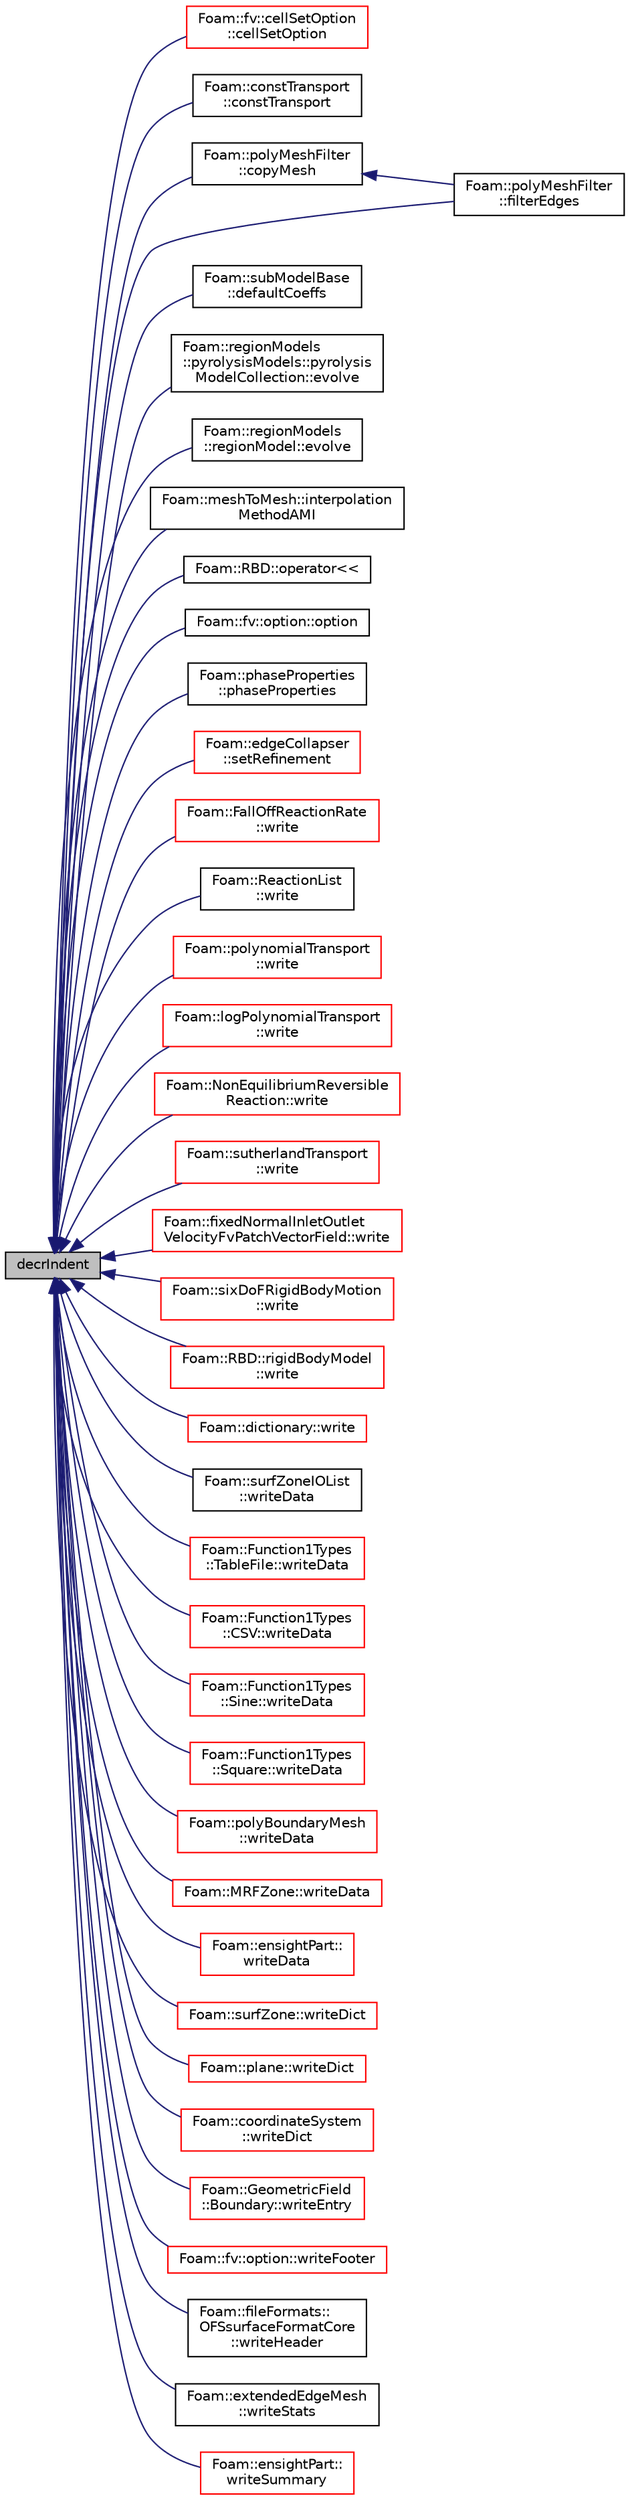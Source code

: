 digraph "decrIndent"
{
  bgcolor="transparent";
  edge [fontname="Helvetica",fontsize="10",labelfontname="Helvetica",labelfontsize="10"];
  node [fontname="Helvetica",fontsize="10",shape=record];
  rankdir="LR";
  Node1 [label="decrIndent",height=0.2,width=0.4,color="black", fillcolor="grey75", style="filled", fontcolor="black"];
  Node1 -> Node2 [dir="back",color="midnightblue",fontsize="10",style="solid",fontname="Helvetica"];
  Node2 [label="Foam::fv::cellSetOption\l::cellSetOption",height=0.2,width=0.4,color="red",URL="$a00224.html#a7d925e380a1fb1d2a09592f3112a6a25",tooltip="Construct from components. "];
  Node1 -> Node3 [dir="back",color="midnightblue",fontsize="10",style="solid",fontname="Helvetica"];
  Node3 [label="Foam::constTransport\l::constTransport",height=0.2,width=0.4,color="black",URL="$a00398.html#a82f6d2852c01dadf31823085c94ab7fd",tooltip="Construct from dictionary. "];
  Node1 -> Node4 [dir="back",color="midnightblue",fontsize="10",style="solid",fontname="Helvetica"];
  Node4 [label="Foam::polyMeshFilter\l::copyMesh",height=0.2,width=0.4,color="black",URL="$a01956.html#a6d46f578539dd45f89a6ea89738c75b5",tooltip="Return a copy of an fvMesh. "];
  Node4 -> Node5 [dir="back",color="midnightblue",fontsize="10",style="solid",fontname="Helvetica"];
  Node5 [label="Foam::polyMeshFilter\l::filterEdges",height=0.2,width=0.4,color="black",URL="$a01956.html#ad478c9d800707f297552317d2f03cbce",tooltip="Filter edges only. "];
  Node1 -> Node6 [dir="back",color="midnightblue",fontsize="10",style="solid",fontname="Helvetica"];
  Node6 [label="Foam::subModelBase\l::defaultCoeffs",height=0.2,width=0.4,color="black",URL="$a02539.html#ab1f21c542b0067822ab7ce2353dd099e",tooltip="Returns true if defaultCoeffs is true and outputs on printMsg. "];
  Node1 -> Node7 [dir="back",color="midnightblue",fontsize="10",style="solid",fontname="Helvetica"];
  Node7 [label="Foam::regionModels\l::pyrolysisModels::pyrolysis\lModelCollection::evolve",height=0.2,width=0.4,color="black",URL="$a02087.html#a9e3bb886209d951167cd385c1ffe0b00",tooltip="Evolve regions. "];
  Node1 -> Node8 [dir="back",color="midnightblue",fontsize="10",style="solid",fontname="Helvetica"];
  Node8 [label="Foam::regionModels\l::regionModel::evolve",height=0.2,width=0.4,color="black",URL="$a02178.html#a9e3bb886209d951167cd385c1ffe0b00",tooltip="Main driver routing to evolve the region - calls other evolves. "];
  Node1 -> Node5 [dir="back",color="midnightblue",fontsize="10",style="solid",fontname="Helvetica"];
  Node1 -> Node9 [dir="back",color="midnightblue",fontsize="10",style="solid",fontname="Helvetica"];
  Node9 [label="Foam::meshToMesh::interpolation\lMethodAMI",height=0.2,width=0.4,color="black",URL="$a01507.html#aef7049b730f1c37232e66c147569b92b",tooltip="Conversion between mesh and patch interpolation methods. "];
  Node1 -> Node10 [dir="back",color="midnightblue",fontsize="10",style="solid",fontname="Helvetica"];
  Node10 [label="Foam::RBD::operator\<\<",height=0.2,width=0.4,color="black",URL="$a11052.html#a2d4565c2a2f1edc3b6f56aaa08bebd79"];
  Node1 -> Node11 [dir="back",color="midnightblue",fontsize="10",style="solid",fontname="Helvetica"];
  Node11 [label="Foam::fv::option::option",height=0.2,width=0.4,color="black",URL="$a01752.html#a5b3ffd51107a0d58e9bdc18d50011c17",tooltip="Construct from components. "];
  Node1 -> Node12 [dir="back",color="midnightblue",fontsize="10",style="solid",fontname="Helvetica"];
  Node12 [label="Foam::phaseProperties\l::phaseProperties",height=0.2,width=0.4,color="black",URL="$a01882.html#a3b5b875ef8e2fad3fc424b37904a1446",tooltip="Construct from Istream. "];
  Node1 -> Node13 [dir="back",color="midnightblue",fontsize="10",style="solid",fontname="Helvetica"];
  Node13 [label="Foam::edgeCollapser\l::setRefinement",height=0.2,width=0.4,color="red",URL="$a00622.html#a9b80e891413d76aa1324fdd6c9e58c64",tooltip="Play commands into polyTopoChange to create mesh. "];
  Node1 -> Node14 [dir="back",color="midnightblue",fontsize="10",style="solid",fontname="Helvetica"];
  Node14 [label="Foam::FallOffReactionRate\l::write",height=0.2,width=0.4,color="red",URL="$a00756.html#a4bc86b48333705e13add9de0db8eebd3",tooltip="Write to stream. "];
  Node1 -> Node15 [dir="back",color="midnightblue",fontsize="10",style="solid",fontname="Helvetica"];
  Node15 [label="Foam::ReactionList\l::write",height=0.2,width=0.4,color="black",URL="$a02141.html#a4bc86b48333705e13add9de0db8eebd3",tooltip="Write. "];
  Node1 -> Node16 [dir="back",color="midnightblue",fontsize="10",style="solid",fontname="Helvetica"];
  Node16 [label="Foam::polynomialTransport\l::write",height=0.2,width=0.4,color="red",URL="$a01971.html#a4bc86b48333705e13add9de0db8eebd3",tooltip="Write to Ostream. "];
  Node1 -> Node17 [dir="back",color="midnightblue",fontsize="10",style="solid",fontname="Helvetica"];
  Node17 [label="Foam::logPolynomialTransport\l::write",height=0.2,width=0.4,color="red",URL="$a01407.html#a4bc86b48333705e13add9de0db8eebd3",tooltip="Write to Ostream. "];
  Node1 -> Node18 [dir="back",color="midnightblue",fontsize="10",style="solid",fontname="Helvetica"];
  Node18 [label="Foam::NonEquilibriumReversible\lReaction::write",height=0.2,width=0.4,color="red",URL="$a01651.html#a0941061ad5a26be83b4107d05750ace6",tooltip="Write. "];
  Node1 -> Node19 [dir="back",color="midnightblue",fontsize="10",style="solid",fontname="Helvetica"];
  Node19 [label="Foam::sutherlandTransport\l::write",height=0.2,width=0.4,color="red",URL="$a02585.html#a4bc86b48333705e13add9de0db8eebd3",tooltip="Write to Ostream. "];
  Node1 -> Node20 [dir="back",color="midnightblue",fontsize="10",style="solid",fontname="Helvetica"];
  Node20 [label="Foam::fixedNormalInletOutlet\lVelocityFvPatchVectorField::write",height=0.2,width=0.4,color="red",URL="$a00837.html#a0941061ad5a26be83b4107d05750ace6",tooltip="Write. "];
  Node1 -> Node21 [dir="back",color="midnightblue",fontsize="10",style="solid",fontname="Helvetica"];
  Node21 [label="Foam::sixDoFRigidBodyMotion\l::write",height=0.2,width=0.4,color="red",URL="$a02390.html#a0941061ad5a26be83b4107d05750ace6",tooltip="Write. "];
  Node1 -> Node22 [dir="back",color="midnightblue",fontsize="10",style="solid",fontname="Helvetica"];
  Node22 [label="Foam::RBD::rigidBodyModel\l::write",height=0.2,width=0.4,color="red",URL="$a02254.html#a0941061ad5a26be83b4107d05750ace6",tooltip="Write. "];
  Node1 -> Node23 [dir="back",color="midnightblue",fontsize="10",style="solid",fontname="Helvetica"];
  Node23 [label="Foam::dictionary::write",height=0.2,width=0.4,color="red",URL="$a00530.html#a4a8c5a25ca68b97e8408d4016287b5e2",tooltip="Write dictionary, normally with sub-dictionary formatting. "];
  Node1 -> Node24 [dir="back",color="midnightblue",fontsize="10",style="solid",fontname="Helvetica"];
  Node24 [label="Foam::surfZoneIOList\l::writeData",height=0.2,width=0.4,color="black",URL="$a02584.html#a2a3ea7b116b283507dc19bc8f4719c3d",tooltip="writeData member function required by regIOobject "];
  Node1 -> Node25 [dir="back",color="midnightblue",fontsize="10",style="solid",fontname="Helvetica"];
  Node25 [label="Foam::Function1Types\l::TableFile::writeData",height=0.2,width=0.4,color="red",URL="$a02625.html#a3f337a79b0eea9e1a8a6381894c6cdf9",tooltip="Write in dictionary format. "];
  Node1 -> Node26 [dir="back",color="midnightblue",fontsize="10",style="solid",fontname="Helvetica"];
  Node26 [label="Foam::Function1Types\l::CSV::writeData",height=0.2,width=0.4,color="red",URL="$a00443.html#a3f337a79b0eea9e1a8a6381894c6cdf9",tooltip="Write in dictionary format. "];
  Node1 -> Node27 [dir="back",color="midnightblue",fontsize="10",style="solid",fontname="Helvetica"];
  Node27 [label="Foam::Function1Types\l::Sine::writeData",height=0.2,width=0.4,color="red",URL="$a02379.html#a3f337a79b0eea9e1a8a6381894c6cdf9",tooltip="Write in dictionary format. "];
  Node1 -> Node28 [dir="back",color="midnightblue",fontsize="10",style="solid",fontname="Helvetica"];
  Node28 [label="Foam::Function1Types\l::Square::writeData",height=0.2,width=0.4,color="red",URL="$a02484.html#a3f337a79b0eea9e1a8a6381894c6cdf9",tooltip="Write in dictionary format. "];
  Node1 -> Node29 [dir="back",color="midnightblue",fontsize="10",style="solid",fontname="Helvetica"];
  Node29 [label="Foam::polyBoundaryMesh\l::writeData",height=0.2,width=0.4,color="red",URL="$a01948.html#a2a3ea7b116b283507dc19bc8f4719c3d",tooltip="writeData member function required by regIOobject "];
  Node1 -> Node30 [dir="back",color="midnightblue",fontsize="10",style="solid",fontname="Helvetica"];
  Node30 [label="Foam::MRFZone::writeData",height=0.2,width=0.4,color="red",URL="$a01573.html#a3f337a79b0eea9e1a8a6381894c6cdf9",tooltip="Write. "];
  Node1 -> Node31 [dir="back",color="midnightblue",fontsize="10",style="solid",fontname="Helvetica"];
  Node31 [label="Foam::ensightPart::\lwriteData",height=0.2,width=0.4,color="red",URL="$a00656.html#a2a3ea7b116b283507dc19bc8f4719c3d",tooltip="Write reconstruction information for the object. "];
  Node1 -> Node32 [dir="back",color="midnightblue",fontsize="10",style="solid",fontname="Helvetica"];
  Node32 [label="Foam::surfZone::writeDict",height=0.2,width=0.4,color="red",URL="$a02582.html#af77027c10b89b764f28cf777c66c4be6",tooltip="Write dictionary. "];
  Node1 -> Node33 [dir="back",color="midnightblue",fontsize="10",style="solid",fontname="Helvetica"];
  Node33 [label="Foam::plane::writeDict",height=0.2,width=0.4,color="red",URL="$a01893.html#af77027c10b89b764f28cf777c66c4be6",tooltip="Write to dictionary. "];
  Node1 -> Node34 [dir="back",color="midnightblue",fontsize="10",style="solid",fontname="Helvetica"];
  Node34 [label="Foam::coordinateSystem\l::writeDict",height=0.2,width=0.4,color="red",URL="$a00409.html#ad4c69bb96d3dcadbe5230c03be4f48e4",tooltip="Write dictionary. "];
  Node1 -> Node35 [dir="back",color="midnightblue",fontsize="10",style="solid",fontname="Helvetica"];
  Node35 [label="Foam::GeometricField\l::Boundary::writeEntry",height=0.2,width=0.4,color="red",URL="$a00148.html#a37ca48bb95f2d19dd4468d303314fe3c",tooltip="Write boundary field as dictionary entry. "];
  Node1 -> Node36 [dir="back",color="midnightblue",fontsize="10",style="solid",fontname="Helvetica"];
  Node36 [label="Foam::fv::option::writeFooter",height=0.2,width=0.4,color="red",URL="$a01752.html#a8163fd2f8da77310b85dd846b6f5e3a1",tooltip="Write the source footer information. "];
  Node1 -> Node37 [dir="back",color="midnightblue",fontsize="10",style="solid",fontname="Helvetica"];
  Node37 [label="Foam::fileFormats::\lOFSsurfaceFormatCore\l::writeHeader",height=0.2,width=0.4,color="black",URL="$a01739.html#a760516c113bf165b41313f58e9d6689d",tooltip="Write header information and surfZoneList. "];
  Node1 -> Node38 [dir="back",color="midnightblue",fontsize="10",style="solid",fontname="Helvetica"];
  Node38 [label="Foam::extendedEdgeMesh\l::writeStats",height=0.2,width=0.4,color="black",URL="$a00709.html#a3852b36537f6220c4fc7f55769fc0f13",tooltip="Dump some information. "];
  Node1 -> Node39 [dir="back",color="midnightblue",fontsize="10",style="solid",fontname="Helvetica"];
  Node39 [label="Foam::ensightPart::\lwriteSummary",height=0.2,width=0.4,color="red",URL="$a00656.html#a46abc8b058281199fba0b3b21ec9a6f7",tooltip="Write summary information about the object. "];
}
